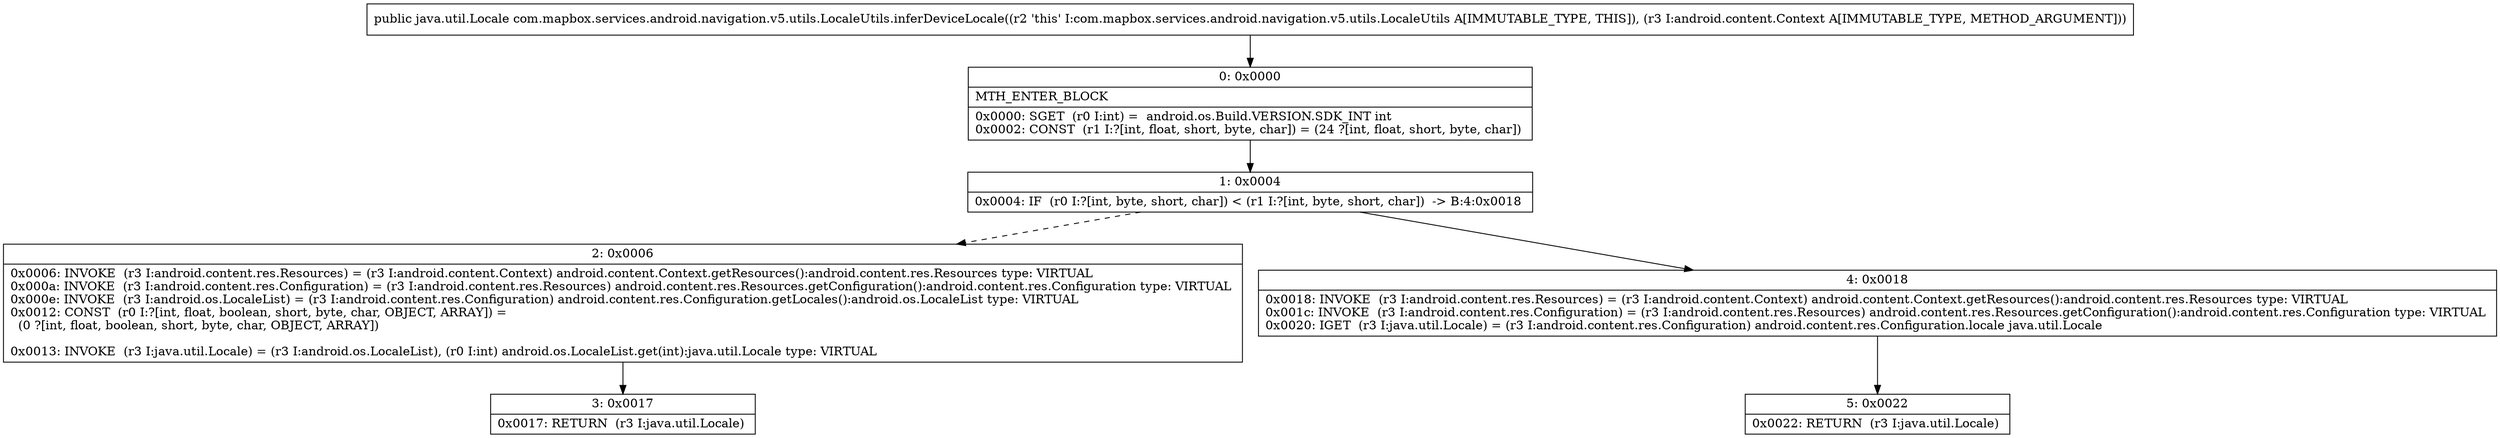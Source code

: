digraph "CFG forcom.mapbox.services.android.navigation.v5.utils.LocaleUtils.inferDeviceLocale(Landroid\/content\/Context;)Ljava\/util\/Locale;" {
Node_0 [shape=record,label="{0\:\ 0x0000|MTH_ENTER_BLOCK\l|0x0000: SGET  (r0 I:int) =  android.os.Build.VERSION.SDK_INT int \l0x0002: CONST  (r1 I:?[int, float, short, byte, char]) = (24 ?[int, float, short, byte, char]) \l}"];
Node_1 [shape=record,label="{1\:\ 0x0004|0x0004: IF  (r0 I:?[int, byte, short, char]) \< (r1 I:?[int, byte, short, char])  \-\> B:4:0x0018 \l}"];
Node_2 [shape=record,label="{2\:\ 0x0006|0x0006: INVOKE  (r3 I:android.content.res.Resources) = (r3 I:android.content.Context) android.content.Context.getResources():android.content.res.Resources type: VIRTUAL \l0x000a: INVOKE  (r3 I:android.content.res.Configuration) = (r3 I:android.content.res.Resources) android.content.res.Resources.getConfiguration():android.content.res.Configuration type: VIRTUAL \l0x000e: INVOKE  (r3 I:android.os.LocaleList) = (r3 I:android.content.res.Configuration) android.content.res.Configuration.getLocales():android.os.LocaleList type: VIRTUAL \l0x0012: CONST  (r0 I:?[int, float, boolean, short, byte, char, OBJECT, ARRAY]) = \l  (0 ?[int, float, boolean, short, byte, char, OBJECT, ARRAY])\l \l0x0013: INVOKE  (r3 I:java.util.Locale) = (r3 I:android.os.LocaleList), (r0 I:int) android.os.LocaleList.get(int):java.util.Locale type: VIRTUAL \l}"];
Node_3 [shape=record,label="{3\:\ 0x0017|0x0017: RETURN  (r3 I:java.util.Locale) \l}"];
Node_4 [shape=record,label="{4\:\ 0x0018|0x0018: INVOKE  (r3 I:android.content.res.Resources) = (r3 I:android.content.Context) android.content.Context.getResources():android.content.res.Resources type: VIRTUAL \l0x001c: INVOKE  (r3 I:android.content.res.Configuration) = (r3 I:android.content.res.Resources) android.content.res.Resources.getConfiguration():android.content.res.Configuration type: VIRTUAL \l0x0020: IGET  (r3 I:java.util.Locale) = (r3 I:android.content.res.Configuration) android.content.res.Configuration.locale java.util.Locale \l}"];
Node_5 [shape=record,label="{5\:\ 0x0022|0x0022: RETURN  (r3 I:java.util.Locale) \l}"];
MethodNode[shape=record,label="{public java.util.Locale com.mapbox.services.android.navigation.v5.utils.LocaleUtils.inferDeviceLocale((r2 'this' I:com.mapbox.services.android.navigation.v5.utils.LocaleUtils A[IMMUTABLE_TYPE, THIS]), (r3 I:android.content.Context A[IMMUTABLE_TYPE, METHOD_ARGUMENT])) }"];
MethodNode -> Node_0;
Node_0 -> Node_1;
Node_1 -> Node_2[style=dashed];
Node_1 -> Node_4;
Node_2 -> Node_3;
Node_4 -> Node_5;
}

